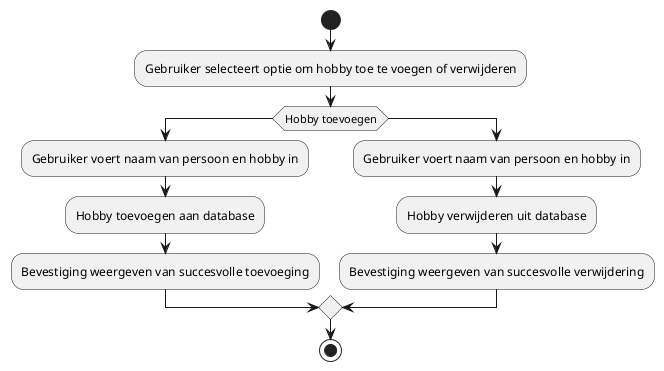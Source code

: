 @startuml

start  
:Gebruiker selecteert optie om hobby toe te voegen of verwijderen;  
if (Hobby toevoegen) then  
  :Gebruiker voert naam van persoon en hobby in;  
  :Hobby toevoegen aan database;  
  :Bevestiging weergeven van succesvolle toevoeging;  
else  
  :Gebruiker voert naam van persoon en hobby in;  
  :Hobby verwijderen uit database;  
  :Bevestiging weergeven van succesvolle verwijdering;  
endif  
  
stop  

@enduml
